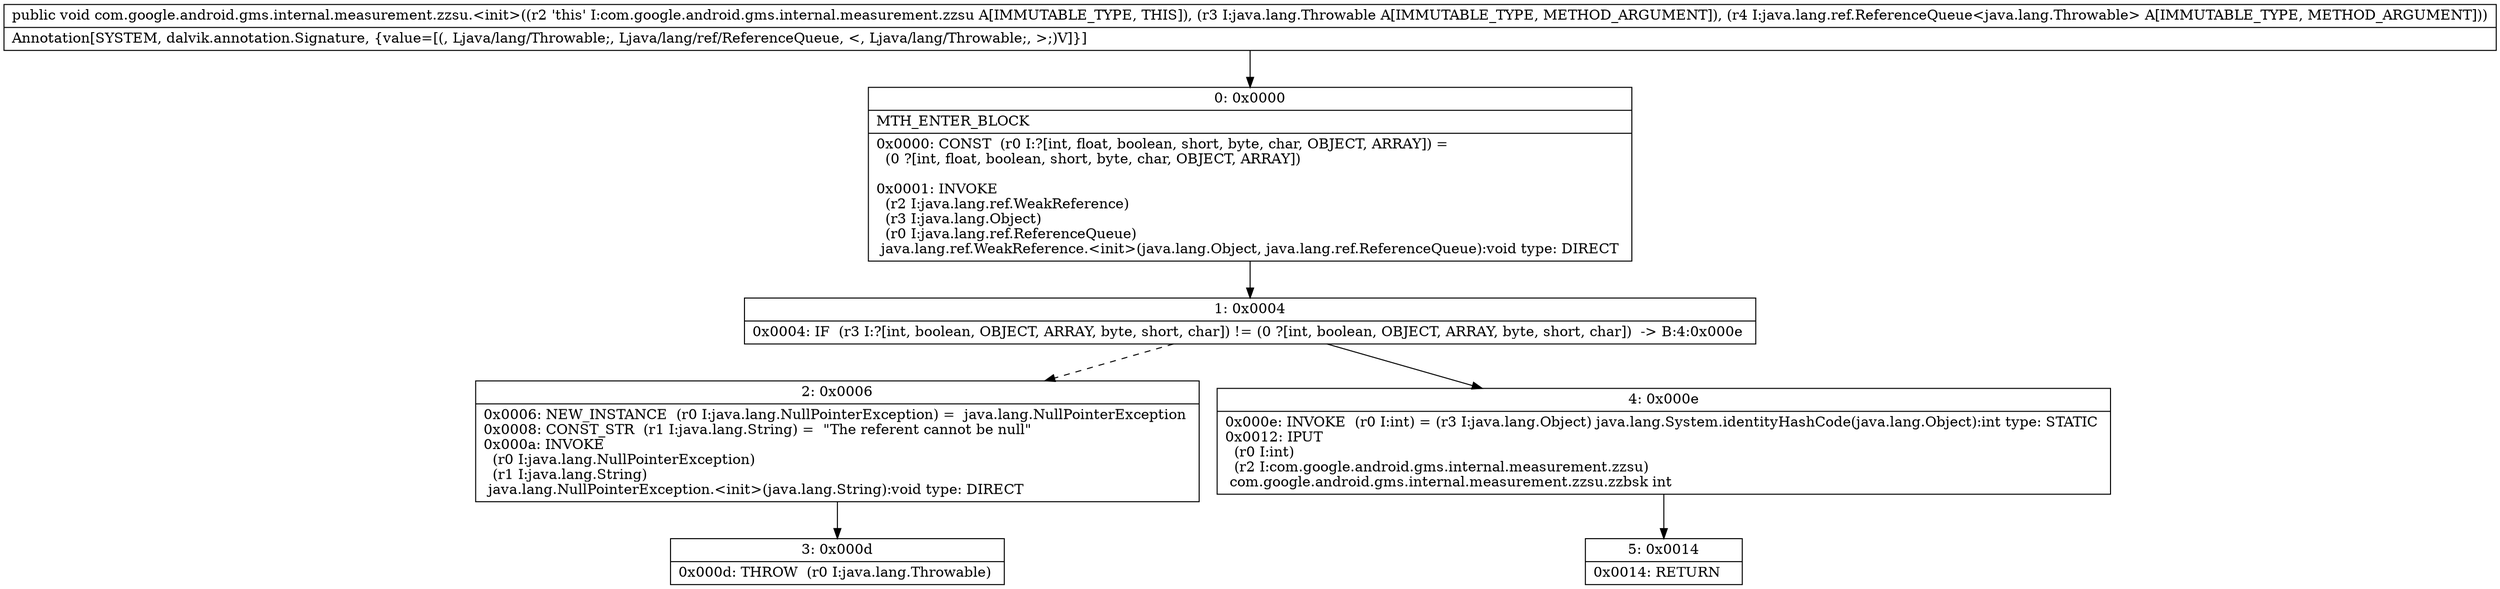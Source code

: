 digraph "CFG forcom.google.android.gms.internal.measurement.zzsu.\<init\>(Ljava\/lang\/Throwable;Ljava\/lang\/ref\/ReferenceQueue;)V" {
Node_0 [shape=record,label="{0\:\ 0x0000|MTH_ENTER_BLOCK\l|0x0000: CONST  (r0 I:?[int, float, boolean, short, byte, char, OBJECT, ARRAY]) = \l  (0 ?[int, float, boolean, short, byte, char, OBJECT, ARRAY])\l \l0x0001: INVOKE  \l  (r2 I:java.lang.ref.WeakReference)\l  (r3 I:java.lang.Object)\l  (r0 I:java.lang.ref.ReferenceQueue)\l java.lang.ref.WeakReference.\<init\>(java.lang.Object, java.lang.ref.ReferenceQueue):void type: DIRECT \l}"];
Node_1 [shape=record,label="{1\:\ 0x0004|0x0004: IF  (r3 I:?[int, boolean, OBJECT, ARRAY, byte, short, char]) != (0 ?[int, boolean, OBJECT, ARRAY, byte, short, char])  \-\> B:4:0x000e \l}"];
Node_2 [shape=record,label="{2\:\ 0x0006|0x0006: NEW_INSTANCE  (r0 I:java.lang.NullPointerException) =  java.lang.NullPointerException \l0x0008: CONST_STR  (r1 I:java.lang.String) =  \"The referent cannot be null\" \l0x000a: INVOKE  \l  (r0 I:java.lang.NullPointerException)\l  (r1 I:java.lang.String)\l java.lang.NullPointerException.\<init\>(java.lang.String):void type: DIRECT \l}"];
Node_3 [shape=record,label="{3\:\ 0x000d|0x000d: THROW  (r0 I:java.lang.Throwable) \l}"];
Node_4 [shape=record,label="{4\:\ 0x000e|0x000e: INVOKE  (r0 I:int) = (r3 I:java.lang.Object) java.lang.System.identityHashCode(java.lang.Object):int type: STATIC \l0x0012: IPUT  \l  (r0 I:int)\l  (r2 I:com.google.android.gms.internal.measurement.zzsu)\l com.google.android.gms.internal.measurement.zzsu.zzbsk int \l}"];
Node_5 [shape=record,label="{5\:\ 0x0014|0x0014: RETURN   \l}"];
MethodNode[shape=record,label="{public void com.google.android.gms.internal.measurement.zzsu.\<init\>((r2 'this' I:com.google.android.gms.internal.measurement.zzsu A[IMMUTABLE_TYPE, THIS]), (r3 I:java.lang.Throwable A[IMMUTABLE_TYPE, METHOD_ARGUMENT]), (r4 I:java.lang.ref.ReferenceQueue\<java.lang.Throwable\> A[IMMUTABLE_TYPE, METHOD_ARGUMENT]))  | Annotation[SYSTEM, dalvik.annotation.Signature, \{value=[(, Ljava\/lang\/Throwable;, Ljava\/lang\/ref\/ReferenceQueue, \<, Ljava\/lang\/Throwable;, \>;)V]\}]\l}"];
MethodNode -> Node_0;
Node_0 -> Node_1;
Node_1 -> Node_2[style=dashed];
Node_1 -> Node_4;
Node_2 -> Node_3;
Node_4 -> Node_5;
}

